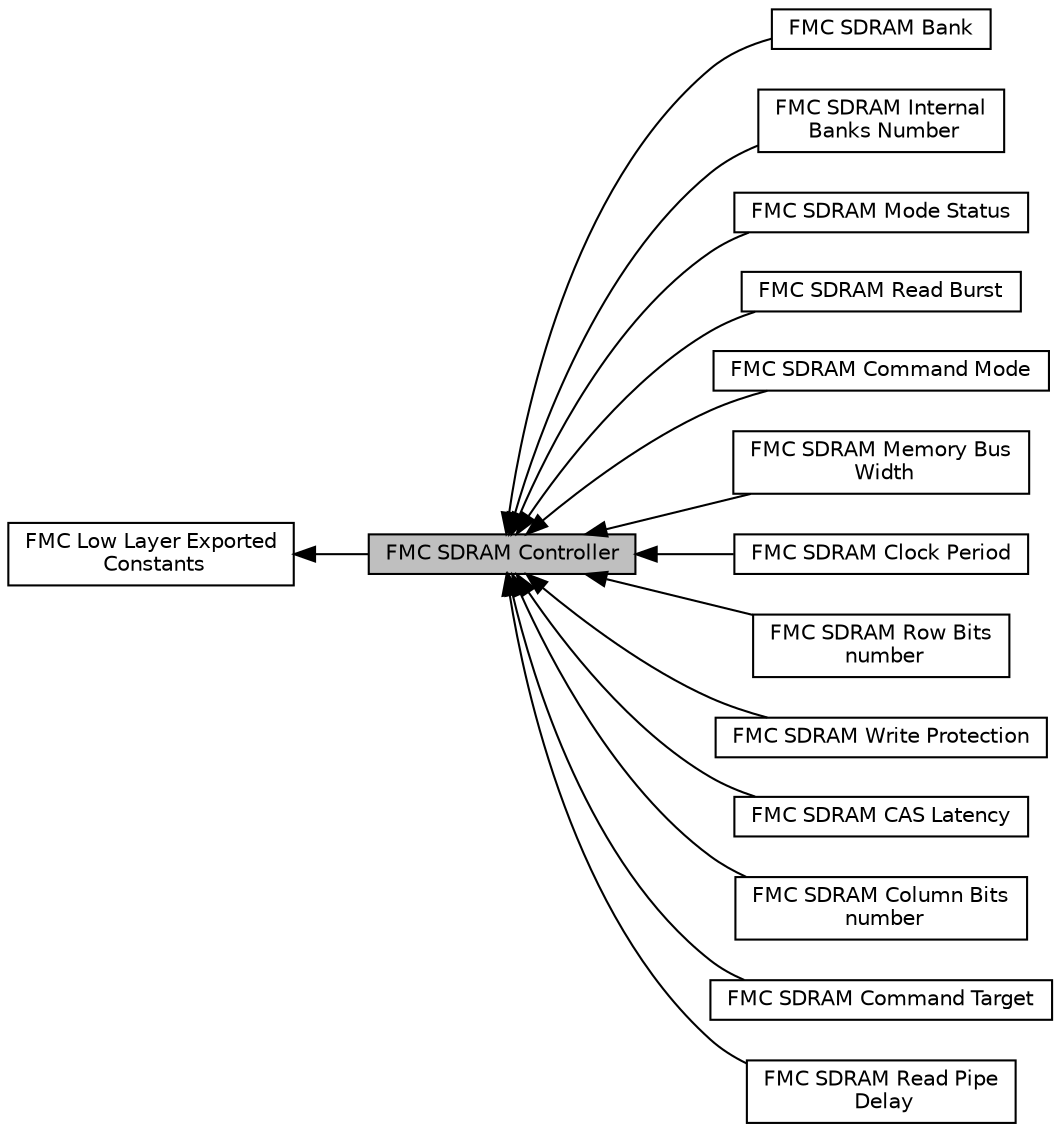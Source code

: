 digraph "FMC SDRAM Controller"
{
  edge [fontname="Helvetica",fontsize="10",labelfontname="Helvetica",labelfontsize="10"];
  node [fontname="Helvetica",fontsize="10",shape=record];
  rankdir=LR;
  Node0 [label="FMC SDRAM Controller",height=0.2,width=0.4,color="black", fillcolor="grey75", style="filled", fontcolor="black"];
  Node2 [label="FMC SDRAM Bank",height=0.2,width=0.4,color="black", fillcolor="white", style="filled",URL="$group___f_m_c___s_d_r_a_m___bank.html"];
  Node6 [label="FMC SDRAM Internal\l Banks Number",height=0.2,width=0.4,color="black", fillcolor="white", style="filled",URL="$group___f_m_c___s_d_r_a_m___internal___banks___number.html"];
  Node14 [label="FMC SDRAM Mode Status",height=0.2,width=0.4,color="black", fillcolor="white", style="filled",URL="$group___f_m_c___s_d_r_a_m___mode___status.html"];
  Node10 [label="FMC SDRAM Read Burst",height=0.2,width=0.4,color="black", fillcolor="white", style="filled",URL="$group___f_m_c___s_d_r_a_m___read___burst.html"];
  Node12 [label="FMC SDRAM Command Mode",height=0.2,width=0.4,color="black", fillcolor="white", style="filled",URL="$group___f_m_c___s_d_r_a_m___command___mode.html"];
  Node1 [label="FMC Low Layer Exported\l Constants",height=0.2,width=0.4,color="black", fillcolor="white", style="filled",URL="$group___f_m_c___l_l___exported___constants.html"];
  Node5 [label="FMC SDRAM Memory Bus\l Width",height=0.2,width=0.4,color="black", fillcolor="white", style="filled",URL="$group___f_m_c___s_d_r_a_m___memory___bus___width.html"];
  Node9 [label="FMC SDRAM Clock Period",height=0.2,width=0.4,color="black", fillcolor="white", style="filled",URL="$group___f_m_c___s_d_r_a_m___clock___period.html"];
  Node4 [label="FMC SDRAM Row Bits\l number",height=0.2,width=0.4,color="black", fillcolor="white", style="filled",URL="$group___f_m_c___s_d_r_a_m___row___bits__number.html"];
  Node8 [label="FMC SDRAM Write Protection",height=0.2,width=0.4,color="black", fillcolor="white", style="filled",URL="$group___f_m_c___s_d_r_a_m___write___protection.html"];
  Node7 [label="FMC SDRAM CAS Latency",height=0.2,width=0.4,color="black", fillcolor="white", style="filled",URL="$group___f_m_c___s_d_r_a_m___c_a_s___latency.html"];
  Node3 [label="FMC SDRAM Column Bits\l number",height=0.2,width=0.4,color="black", fillcolor="white", style="filled",URL="$group___f_m_c___s_d_r_a_m___column___bits__number.html"];
  Node13 [label="FMC SDRAM Command Target",height=0.2,width=0.4,color="black", fillcolor="white", style="filled",URL="$group___f_m_c___s_d_r_a_m___command___target.html"];
  Node11 [label="FMC SDRAM Read Pipe\l Delay",height=0.2,width=0.4,color="black", fillcolor="white", style="filled",URL="$group___f_m_c___s_d_r_a_m___read___pipe___delay.html"];
  Node1->Node0 [shape=plaintext, dir="back", style="solid"];
  Node0->Node2 [shape=plaintext, dir="back", style="solid"];
  Node0->Node3 [shape=plaintext, dir="back", style="solid"];
  Node0->Node4 [shape=plaintext, dir="back", style="solid"];
  Node0->Node5 [shape=plaintext, dir="back", style="solid"];
  Node0->Node6 [shape=plaintext, dir="back", style="solid"];
  Node0->Node7 [shape=plaintext, dir="back", style="solid"];
  Node0->Node8 [shape=plaintext, dir="back", style="solid"];
  Node0->Node9 [shape=plaintext, dir="back", style="solid"];
  Node0->Node10 [shape=plaintext, dir="back", style="solid"];
  Node0->Node11 [shape=plaintext, dir="back", style="solid"];
  Node0->Node12 [shape=plaintext, dir="back", style="solid"];
  Node0->Node13 [shape=plaintext, dir="back", style="solid"];
  Node0->Node14 [shape=plaintext, dir="back", style="solid"];
}

